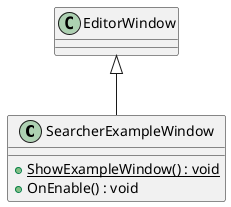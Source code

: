 @startuml
class SearcherExampleWindow {
    + {static} ShowExampleWindow() : void
    + OnEnable() : void
}
EditorWindow <|-- SearcherExampleWindow
@enduml
